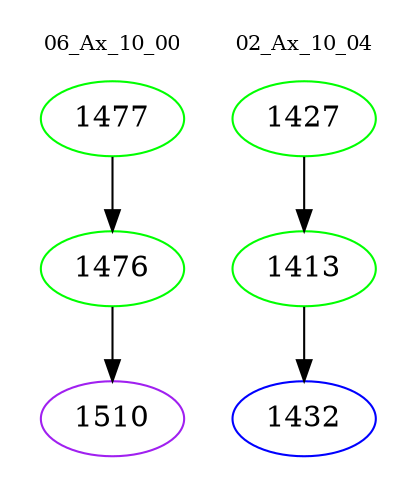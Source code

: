 digraph{
subgraph cluster_0 {
color = white
label = "06_Ax_10_00";
fontsize=10;
T0_1477 [label="1477", color="green"]
T0_1477 -> T0_1476 [color="black"]
T0_1476 [label="1476", color="green"]
T0_1476 -> T0_1510 [color="black"]
T0_1510 [label="1510", color="purple"]
}
subgraph cluster_1 {
color = white
label = "02_Ax_10_04";
fontsize=10;
T1_1427 [label="1427", color="green"]
T1_1427 -> T1_1413 [color="black"]
T1_1413 [label="1413", color="green"]
T1_1413 -> T1_1432 [color="black"]
T1_1432 [label="1432", color="blue"]
}
}
